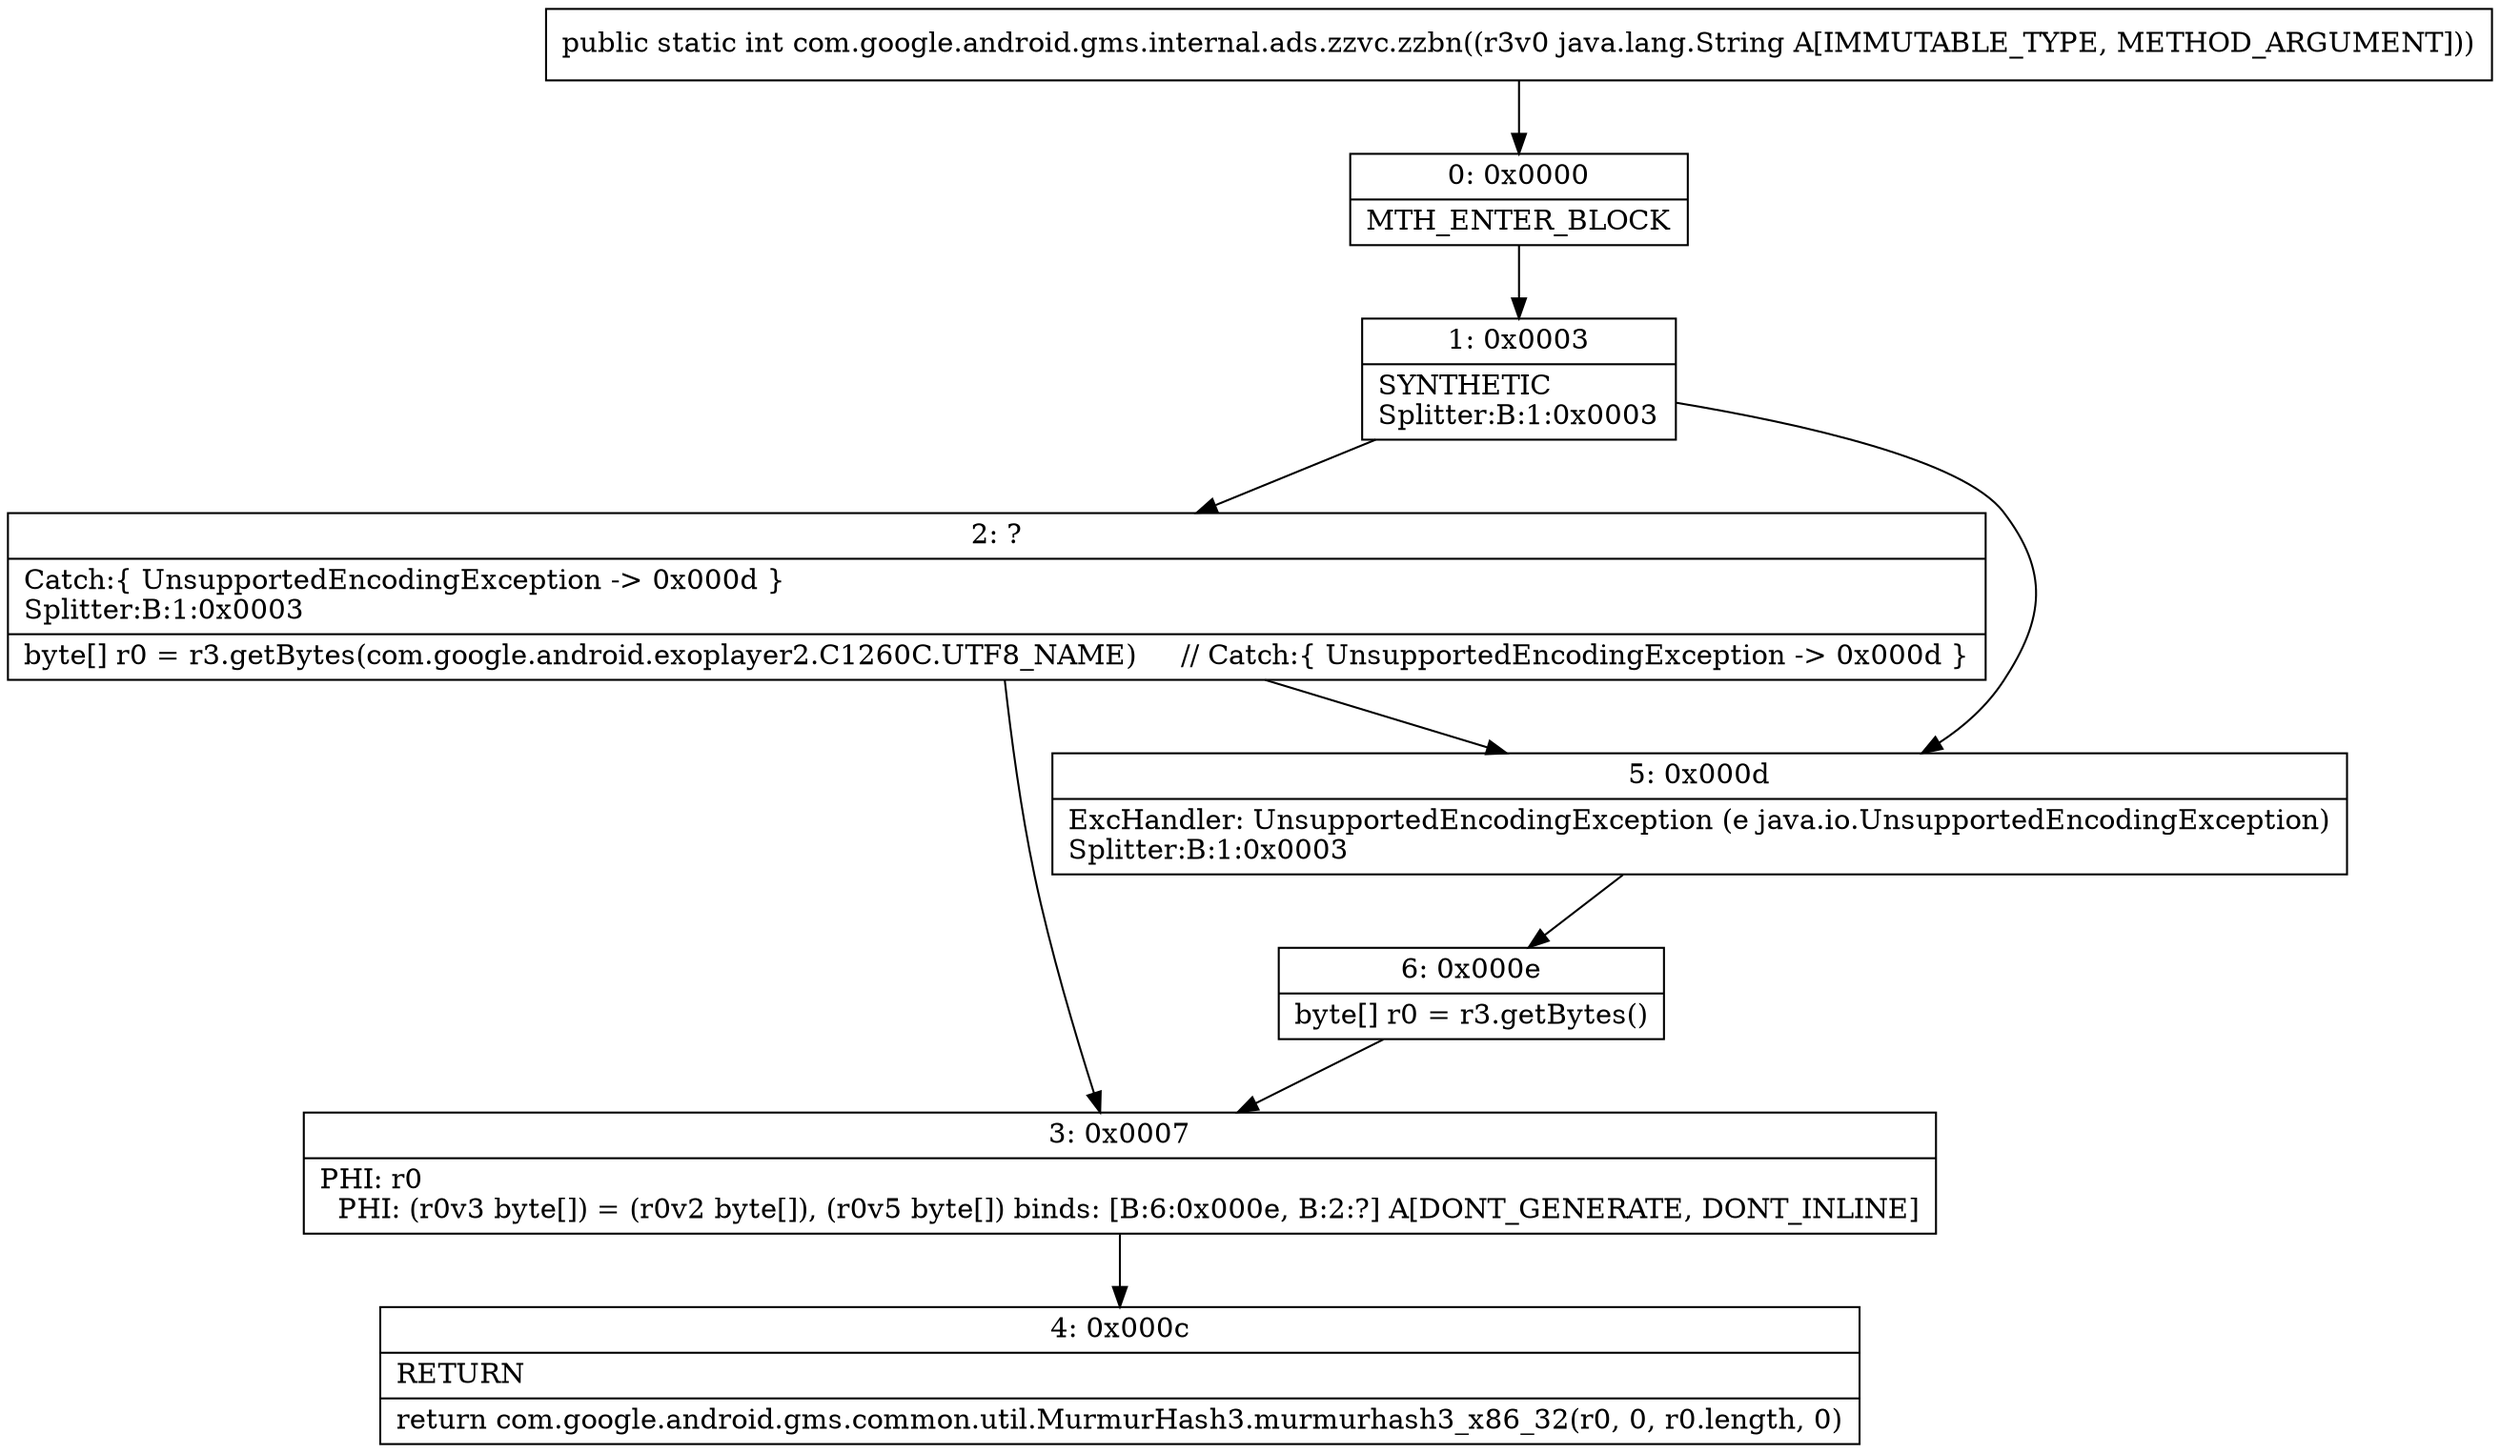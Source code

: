 digraph "CFG forcom.google.android.gms.internal.ads.zzvc.zzbn(Ljava\/lang\/String;)I" {
Node_0 [shape=record,label="{0\:\ 0x0000|MTH_ENTER_BLOCK\l}"];
Node_1 [shape=record,label="{1\:\ 0x0003|SYNTHETIC\lSplitter:B:1:0x0003\l}"];
Node_2 [shape=record,label="{2\:\ ?|Catch:\{ UnsupportedEncodingException \-\> 0x000d \}\lSplitter:B:1:0x0003\l|byte[] r0 = r3.getBytes(com.google.android.exoplayer2.C1260C.UTF8_NAME)     \/\/ Catch:\{ UnsupportedEncodingException \-\> 0x000d \}\l}"];
Node_3 [shape=record,label="{3\:\ 0x0007|PHI: r0 \l  PHI: (r0v3 byte[]) = (r0v2 byte[]), (r0v5 byte[]) binds: [B:6:0x000e, B:2:?] A[DONT_GENERATE, DONT_INLINE]\l}"];
Node_4 [shape=record,label="{4\:\ 0x000c|RETURN\l|return com.google.android.gms.common.util.MurmurHash3.murmurhash3_x86_32(r0, 0, r0.length, 0)\l}"];
Node_5 [shape=record,label="{5\:\ 0x000d|ExcHandler: UnsupportedEncodingException (e java.io.UnsupportedEncodingException)\lSplitter:B:1:0x0003\l}"];
Node_6 [shape=record,label="{6\:\ 0x000e|byte[] r0 = r3.getBytes()\l}"];
MethodNode[shape=record,label="{public static int com.google.android.gms.internal.ads.zzvc.zzbn((r3v0 java.lang.String A[IMMUTABLE_TYPE, METHOD_ARGUMENT])) }"];
MethodNode -> Node_0;
Node_0 -> Node_1;
Node_1 -> Node_2;
Node_1 -> Node_5;
Node_2 -> Node_5;
Node_2 -> Node_3;
Node_3 -> Node_4;
Node_5 -> Node_6;
Node_6 -> Node_3;
}


